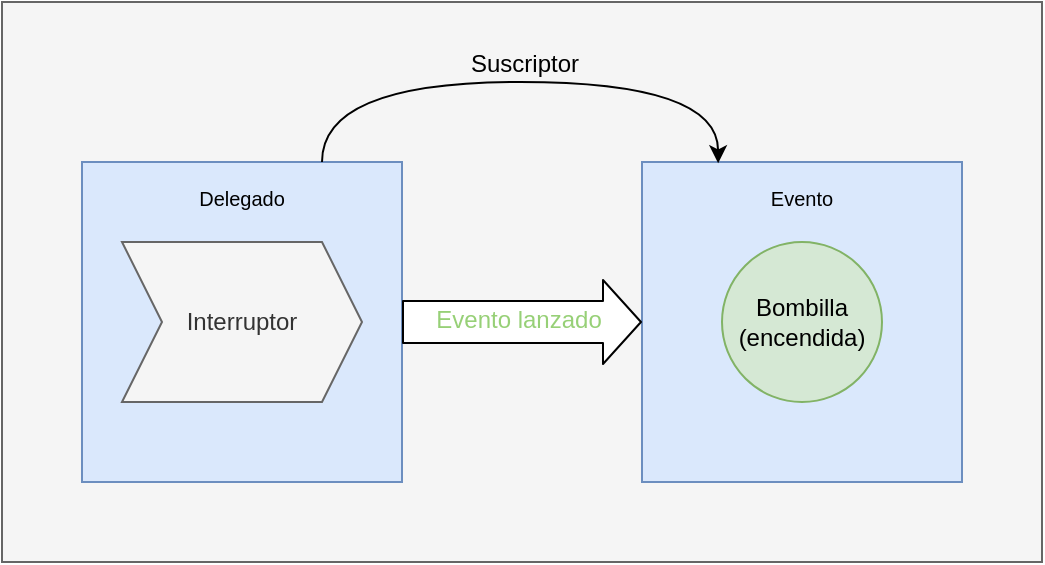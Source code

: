<mxfile version="10.7.7" type="device"><diagram id="OJjUCtXr1t4pE7zFZzA6" name="Page-1"><mxGraphModel dx="1394" dy="824" grid="1" gridSize="10" guides="1" tooltips="1" connect="1" arrows="1" fold="1" page="1" pageScale="1" pageWidth="827" pageHeight="1169" math="0" shadow="0"><root><mxCell id="0"/><mxCell id="1" parent="0"/><mxCell id="IX5lKJuhAusELmGTGRwt-22" value="" style="whiteSpace=wrap;html=1;labelBackgroundColor=none;fontColor=#333333;fillColor=#f5f5f5;strokeColor=#666666;" vertex="1" parent="1"><mxGeometry x="80" y="360" width="520" height="280" as="geometry"/></mxCell><mxCell id="IX5lKJuhAusELmGTGRwt-23" value="&lt;font size=&quot;1&quot;&gt;Evento&lt;/font&gt;" style="whiteSpace=wrap;html=1;aspect=fixed;fillColor=#dae8fc;strokeColor=#6c8ebf;spacingTop=-125;" vertex="1" parent="1"><mxGeometry x="400" y="440" width="160" height="160" as="geometry"/></mxCell><mxCell id="IX5lKJuhAusELmGTGRwt-24" value="&lt;font size=&quot;1&quot;&gt;Delegado&lt;/font&gt;" style="whiteSpace=wrap;html=1;aspect=fixed;fillColor=#dae8fc;strokeColor=#6c8ebf;spacingTop=-125;" vertex="1" parent="1"><mxGeometry x="120" y="440" width="160" height="160" as="geometry"/></mxCell><mxCell id="IX5lKJuhAusELmGTGRwt-25" value="Bombilla&lt;br&gt;(encendida)&lt;br&gt;" style="ellipse;whiteSpace=wrap;html=1;aspect=fixed;fillColor=#d5e8d4;strokeColor=#82b366;" vertex="1" parent="1"><mxGeometry x="440" y="480" width="80" height="80" as="geometry"/></mxCell><mxCell id="IX5lKJuhAusELmGTGRwt-26" value="Interruptor" style="shape=step;perimeter=stepPerimeter;whiteSpace=wrap;html=1;fixedSize=1;fillColor=#f5f5f5;strokeColor=#666666;fontColor=#333333;" vertex="1" parent="1"><mxGeometry x="140" y="480" width="120" height="80" as="geometry"/></mxCell><mxCell id="IX5lKJuhAusELmGTGRwt-27" value="" style="curved=1;endArrow=classic;html=1;entryX=0.238;entryY=0.004;entryDx=0;entryDy=0;entryPerimeter=0;exitX=0.75;exitY=0;exitDx=0;exitDy=0;" edge="1" parent="1" source="IX5lKJuhAusELmGTGRwt-24" target="IX5lKJuhAusELmGTGRwt-23"><mxGeometry width="50" height="50" relative="1" as="geometry"><mxPoint x="240" y="440" as="sourcePoint"/><mxPoint x="290" y="390" as="targetPoint"/><Array as="points"><mxPoint x="240" y="400"/><mxPoint x="438" y="400"/></Array></mxGeometry></mxCell><mxCell id="IX5lKJuhAusELmGTGRwt-28" value="Suscriptor" style="text;html=1;resizable=0;points=[];align=center;verticalAlign=middle;labelBackgroundColor=none;spacingTop=-22;spacingLeft=-20;" vertex="1" connectable="0" parent="IX5lKJuhAusELmGTGRwt-27"><mxGeometry x="0.081" y="-2" relative="1" as="geometry"><mxPoint as="offset"/></mxGeometry></mxCell><mxCell id="IX5lKJuhAusELmGTGRwt-29" value="" style="shape=flexArrow;endArrow=classic;html=1;entryX=0;entryY=0.5;entryDx=0;entryDy=0;exitX=1;exitY=0.5;exitDx=0;exitDy=0;width=21;fillColor=#ffffff;" edge="1" parent="1" source="IX5lKJuhAusELmGTGRwt-24" target="IX5lKJuhAusELmGTGRwt-23"><mxGeometry width="50" height="50" relative="1" as="geometry"><mxPoint x="300" y="540" as="sourcePoint"/><mxPoint x="350" y="490" as="targetPoint"/></mxGeometry></mxCell><mxCell id="IX5lKJuhAusELmGTGRwt-30" value="&lt;font color=&quot;#97d077&quot;&gt;Evento lanzado&lt;/font&gt;" style="text;html=1;resizable=0;points=[];align=center;verticalAlign=middle;labelBackgroundColor=none;spacingLeft=-31;spacingTop=5;fontColor=#EA6B66;" vertex="1" connectable="0" parent="IX5lKJuhAusELmGTGRwt-29"><mxGeometry x="0.229" y="4" relative="1" as="geometry"><mxPoint as="offset"/></mxGeometry></mxCell></root></mxGraphModel></diagram></mxfile>
